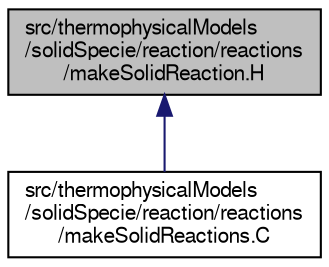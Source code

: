 digraph "src/thermophysicalModels/solidSpecie/reaction/reactions/makeSolidReaction.H"
{
  bgcolor="transparent";
  edge [fontname="FreeSans",fontsize="10",labelfontname="FreeSans",labelfontsize="10"];
  node [fontname="FreeSans",fontsize="10",shape=record];
  Node1 [label="src/thermophysicalModels\l/solidSpecie/reaction/reactions\l/makeSolidReaction.H",height=0.2,width=0.4,color="black", fillcolor="grey75", style="filled" fontcolor="black"];
  Node1 -> Node2 [dir="back",color="midnightblue",fontsize="10",style="solid",fontname="FreeSans"];
  Node2 [label="src/thermophysicalModels\l/solidSpecie/reaction/reactions\l/makeSolidReactions.C",height=0.2,width=0.4,color="black",URL="$a09758.html"];
}
